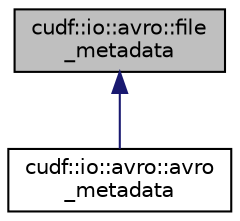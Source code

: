 digraph "cudf::io::avro::file_metadata"
{
 // LATEX_PDF_SIZE
  edge [fontname="Helvetica",fontsize="10",labelfontname="Helvetica",labelfontsize="10"];
  node [fontname="Helvetica",fontsize="10",shape=record];
  Node1 [label="cudf::io::avro::file\l_metadata",height=0.2,width=0.4,color="black", fillcolor="grey75", style="filled", fontcolor="black",tooltip=" "];
  Node1 -> Node2 [dir="back",color="midnightblue",fontsize="10",style="solid",fontname="Helvetica"];
  Node2 [label="cudf::io::avro::avro\l_metadata",height=0.2,width=0.4,color="black", fillcolor="white", style="filled",URL="$classcudf_1_1io_1_1avro_1_1avro__metadata.html",tooltip="A helper wrapper for Avro file metadata. Provides some additional convenience methods for initializin..."];
}
